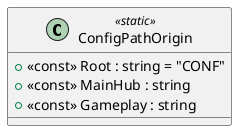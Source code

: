 @startuml
class ConfigPathOrigin <<static>> {
    + <<const>> Root : string = "CONF"
    + <<const>> MainHub : string
    + <<const>> Gameplay : string
}
@enduml
